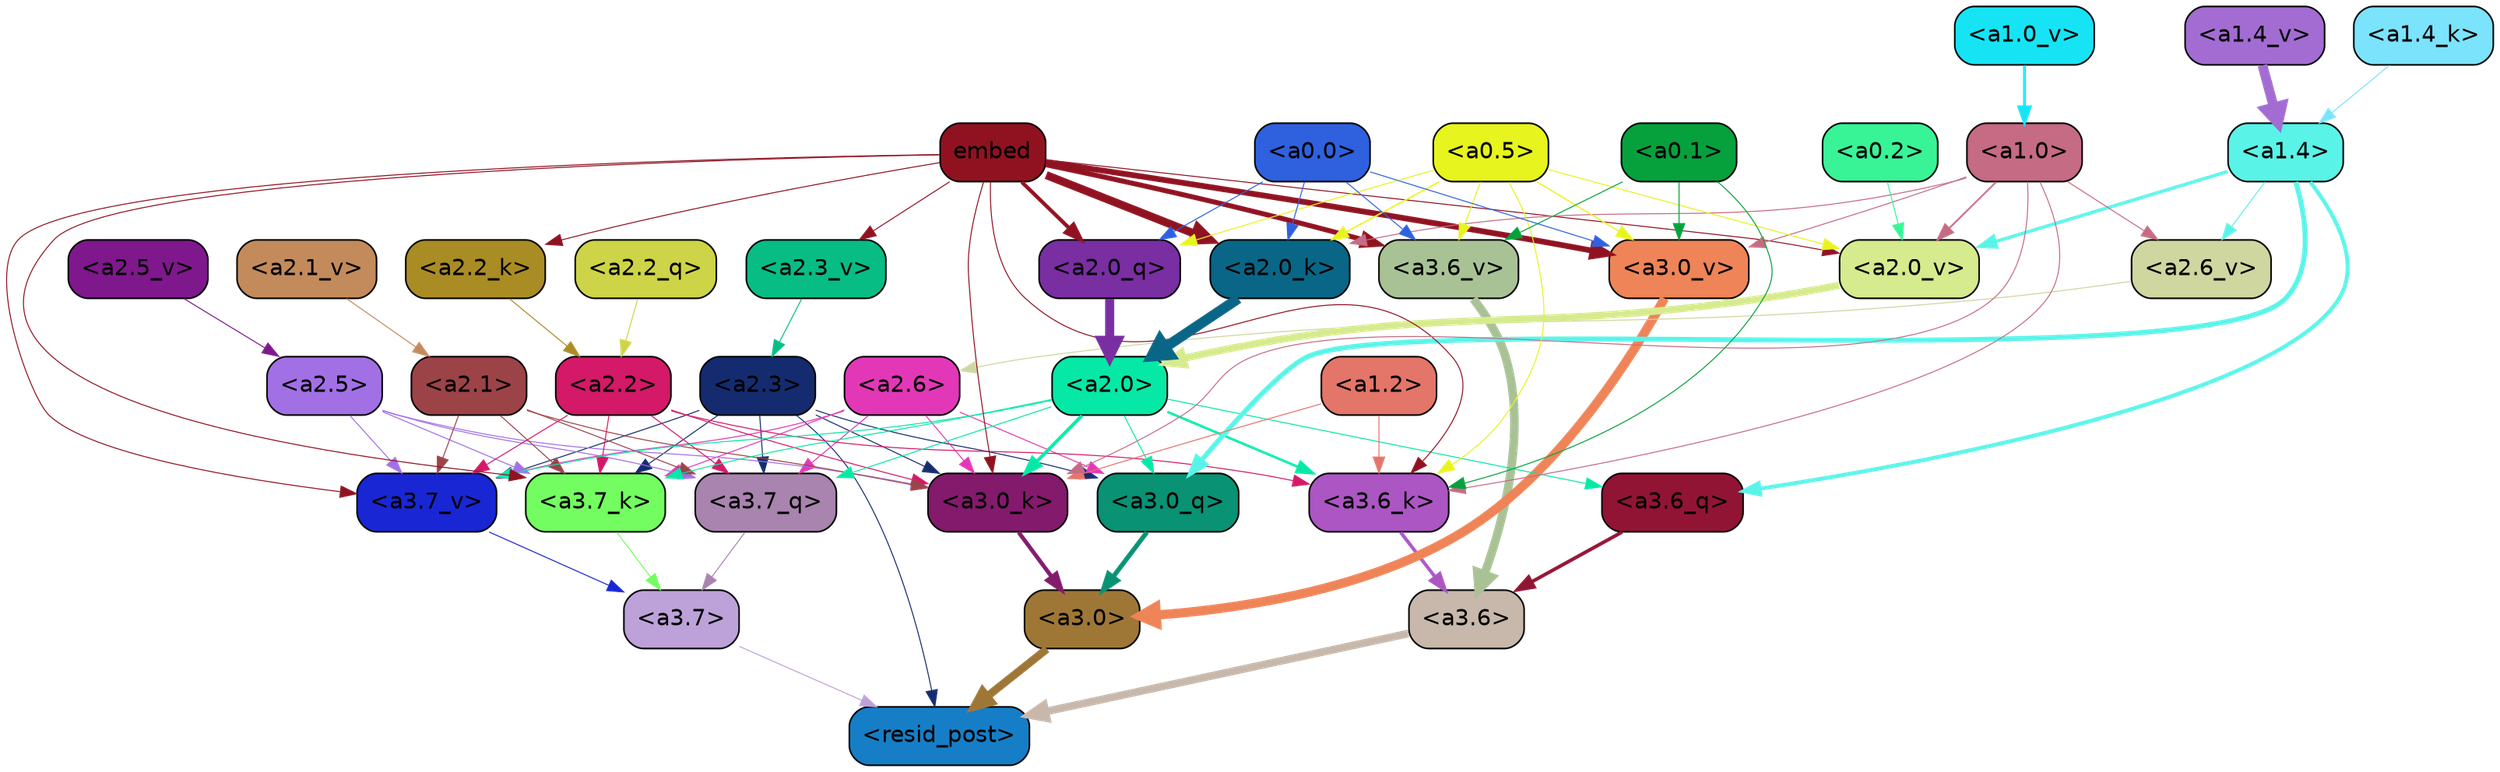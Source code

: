 strict digraph "" {
	graph [bgcolor=transparent,
		layout=dot,
		overlap=false,
		splines=true
	];
	"<a3.7>"	[color=black,
		fillcolor="#bda2d9",
		fontname=Helvetica,
		shape=box,
		style="filled, rounded"];
	"<resid_post>"	[color=black,
		fillcolor="#167ec7",
		fontname=Helvetica,
		shape=box,
		style="filled, rounded"];
	"<a3.7>" -> "<resid_post>"	[color="#bda2d9",
		penwidth=0.6];
	"<a3.6>"	[color=black,
		fillcolor="#c7b8ab",
		fontname=Helvetica,
		shape=box,
		style="filled, rounded"];
	"<a3.6>" -> "<resid_post>"	[color="#c7b8ab",
		penwidth=4.7534414529800415];
	"<a3.0>"	[color=black,
		fillcolor="#9e7737",
		fontname=Helvetica,
		shape=box,
		style="filled, rounded"];
	"<a3.0>" -> "<resid_post>"	[color="#9e7737",
		penwidth=4.898576855659485];
	"<a2.3>"	[color=black,
		fillcolor="#142c6f",
		fontname=Helvetica,
		shape=box,
		style="filled, rounded"];
	"<a2.3>" -> "<resid_post>"	[color="#142c6f",
		penwidth=0.6];
	"<a3.7_q>"	[color=black,
		fillcolor="#a884ae",
		fontname=Helvetica,
		shape=box,
		style="filled, rounded"];
	"<a2.3>" -> "<a3.7_q>"	[color="#142c6f",
		penwidth=0.6];
	"<a3.0_q>"	[color=black,
		fillcolor="#099273",
		fontname=Helvetica,
		shape=box,
		style="filled, rounded"];
	"<a2.3>" -> "<a3.0_q>"	[color="#142c6f",
		penwidth=0.6];
	"<a3.7_k>"	[color=black,
		fillcolor="#73fd61",
		fontname=Helvetica,
		shape=box,
		style="filled, rounded"];
	"<a2.3>" -> "<a3.7_k>"	[color="#142c6f",
		penwidth=0.6];
	"<a3.0_k>"	[color=black,
		fillcolor="#831a6c",
		fontname=Helvetica,
		shape=box,
		style="filled, rounded"];
	"<a2.3>" -> "<a3.0_k>"	[color="#142c6f",
		penwidth=0.6];
	"<a3.7_v>"	[color=black,
		fillcolor="#1926d4",
		fontname=Helvetica,
		shape=box,
		style="filled, rounded"];
	"<a2.3>" -> "<a3.7_v>"	[color="#142c6f",
		penwidth=0.6];
	"<a3.7_q>" -> "<a3.7>"	[color="#a884ae",
		penwidth=0.6];
	"<a3.6_q>"	[color=black,
		fillcolor="#921434",
		fontname=Helvetica,
		shape=box,
		style="filled, rounded"];
	"<a3.6_q>" -> "<a3.6>"	[color="#921434",
		penwidth=2.160832464694977];
	"<a3.0_q>" -> "<a3.0>"	[color="#099273",
		penwidth=2.870753765106201];
	"<a3.7_k>" -> "<a3.7>"	[color="#73fd61",
		penwidth=0.6];
	"<a3.6_k>"	[color=black,
		fillcolor="#ab56c3",
		fontname=Helvetica,
		shape=box,
		style="filled, rounded"];
	"<a3.6_k>" -> "<a3.6>"	[color="#ab56c3",
		penwidth=2.13908451795578];
	"<a3.0_k>" -> "<a3.0>"	[color="#831a6c",
		penwidth=2.520303964614868];
	"<a3.7_v>" -> "<a3.7>"	[color="#1926d4",
		penwidth=0.6];
	"<a3.6_v>"	[color=black,
		fillcolor="#a8c295",
		fontname=Helvetica,
		shape=box,
		style="filled, rounded"];
	"<a3.6_v>" -> "<a3.6>"	[color="#a8c295",
		penwidth=5.297133803367615];
	"<a3.0_v>"	[color=black,
		fillcolor="#ee8457",
		fontname=Helvetica,
		shape=box,
		style="filled, rounded"];
	"<a3.0_v>" -> "<a3.0>"	[color="#ee8457",
		penwidth=5.680712580680847];
	"<a2.6>"	[color=black,
		fillcolor="#e238b7",
		fontname=Helvetica,
		shape=box,
		style="filled, rounded"];
	"<a2.6>" -> "<a3.7_q>"	[color="#e238b7",
		penwidth=0.6];
	"<a2.6>" -> "<a3.0_q>"	[color="#e238b7",
		penwidth=0.6];
	"<a2.6>" -> "<a3.7_k>"	[color="#e238b7",
		penwidth=0.6];
	"<a2.6>" -> "<a3.0_k>"	[color="#e238b7",
		penwidth=0.6];
	"<a2.6>" -> "<a3.7_v>"	[color="#e238b7",
		penwidth=0.6];
	"<a2.5>"	[color=black,
		fillcolor="#a270e5",
		fontname=Helvetica,
		shape=box,
		style="filled, rounded"];
	"<a2.5>" -> "<a3.7_q>"	[color="#a270e5",
		penwidth=0.6];
	"<a2.5>" -> "<a3.7_k>"	[color="#a270e5",
		penwidth=0.6];
	"<a2.5>" -> "<a3.0_k>"	[color="#a270e5",
		penwidth=0.6];
	"<a2.5>" -> "<a3.7_v>"	[color="#a270e5",
		penwidth=0.6];
	"<a2.2>"	[color=black,
		fillcolor="#d31967",
		fontname=Helvetica,
		shape=box,
		style="filled, rounded"];
	"<a2.2>" -> "<a3.7_q>"	[color="#d31967",
		penwidth=0.6];
	"<a2.2>" -> "<a3.7_k>"	[color="#d31967",
		penwidth=0.6];
	"<a2.2>" -> "<a3.6_k>"	[color="#d31967",
		penwidth=0.6];
	"<a2.2>" -> "<a3.0_k>"	[color="#d31967",
		penwidth=0.6];
	"<a2.2>" -> "<a3.7_v>"	[color="#d31967",
		penwidth=0.6];
	"<a2.1>"	[color=black,
		fillcolor="#9c4348",
		fontname=Helvetica,
		shape=box,
		style="filled, rounded"];
	"<a2.1>" -> "<a3.7_q>"	[color="#9c4348",
		penwidth=0.6];
	"<a2.1>" -> "<a3.7_k>"	[color="#9c4348",
		penwidth=0.6];
	"<a2.1>" -> "<a3.0_k>"	[color="#9c4348",
		penwidth=0.6];
	"<a2.1>" -> "<a3.7_v>"	[color="#9c4348",
		penwidth=0.6];
	"<a2.0>"	[color=black,
		fillcolor="#06e8a6",
		fontname=Helvetica,
		shape=box,
		style="filled, rounded"];
	"<a2.0>" -> "<a3.7_q>"	[color="#06e8a6",
		penwidth=0.6];
	"<a2.0>" -> "<a3.6_q>"	[color="#06e8a6",
		penwidth=0.6];
	"<a2.0>" -> "<a3.0_q>"	[color="#06e8a6",
		penwidth=0.6];
	"<a2.0>" -> "<a3.7_k>"	[color="#06e8a6",
		penwidth=0.6];
	"<a2.0>" -> "<a3.6_k>"	[color="#06e8a6",
		penwidth=1.4807794839143753];
	"<a2.0>" -> "<a3.0_k>"	[color="#06e8a6",
		penwidth=2.095262974500656];
	"<a2.0>" -> "<a3.7_v>"	[color="#06e8a6",
		penwidth=0.6];
	"<a1.4>"	[color=black,
		fillcolor="#5af3e7",
		fontname=Helvetica,
		shape=box,
		style="filled, rounded"];
	"<a1.4>" -> "<a3.6_q>"	[color="#5af3e7",
		penwidth=2.425799250602722];
	"<a1.4>" -> "<a3.0_q>"	[color="#5af3e7",
		penwidth=3.0341034531593323];
	"<a2.6_v>"	[color=black,
		fillcolor="#cfd69f",
		fontname=Helvetica,
		shape=box,
		style="filled, rounded"];
	"<a1.4>" -> "<a2.6_v>"	[color="#5af3e7",
		penwidth=0.6];
	"<a2.0_v>"	[color=black,
		fillcolor="#d6ea8e",
		fontname=Helvetica,
		shape=box,
		style="filled, rounded"];
	"<a1.4>" -> "<a2.0_v>"	[color="#5af3e7",
		penwidth=2.007302835583687];
	embed	[color=black,
		fillcolor="#901221",
		fontname=Helvetica,
		shape=box,
		style="filled, rounded"];
	embed -> "<a3.7_k>"	[color="#901221",
		penwidth=0.6];
	embed -> "<a3.6_k>"	[color="#901221",
		penwidth=0.6];
	embed -> "<a3.0_k>"	[color="#901221",
		penwidth=0.6];
	embed -> "<a3.7_v>"	[color="#901221",
		penwidth=0.6];
	embed -> "<a3.6_v>"	[color="#901221",
		penwidth=3.067279100418091];
	embed -> "<a3.0_v>"	[color="#901221",
		penwidth=3.5202720761299133];
	"<a2.0_q>"	[color=black,
		fillcolor="#792ea2",
		fontname=Helvetica,
		shape=box,
		style="filled, rounded"];
	embed -> "<a2.0_q>"	[color="#901221",
		penwidth=2.339468687772751];
	"<a2.2_k>"	[color=black,
		fillcolor="#a98c24",
		fontname=Helvetica,
		shape=box,
		style="filled, rounded"];
	embed -> "<a2.2_k>"	[color="#901221",
		penwidth=0.6];
	"<a2.0_k>"	[color=black,
		fillcolor="#0a6686",
		fontname=Helvetica,
		shape=box,
		style="filled, rounded"];
	embed -> "<a2.0_k>"	[color="#901221",
		penwidth=4.9759310483932495];
	"<a2.3_v>"	[color=black,
		fillcolor="#07bd83",
		fontname=Helvetica,
		shape=box,
		style="filled, rounded"];
	embed -> "<a2.3_v>"	[color="#901221",
		penwidth=0.6];
	embed -> "<a2.0_v>"	[color="#901221",
		penwidth=0.6];
	"<a1.2>"	[color=black,
		fillcolor="#e47569",
		fontname=Helvetica,
		shape=box,
		style="filled, rounded"];
	"<a1.2>" -> "<a3.6_k>"	[color="#e47569",
		penwidth=0.6];
	"<a1.2>" -> "<a3.0_k>"	[color="#e47569",
		penwidth=0.6];
	"<a1.0>"	[color=black,
		fillcolor="#c56b83",
		fontname=Helvetica,
		shape=box,
		style="filled, rounded"];
	"<a1.0>" -> "<a3.6_k>"	[color="#c56b83",
		penwidth=0.6];
	"<a1.0>" -> "<a3.0_k>"	[color="#c56b83",
		penwidth=0.6];
	"<a1.0>" -> "<a3.0_v>"	[color="#c56b83",
		penwidth=0.6];
	"<a1.0>" -> "<a2.0_k>"	[color="#c56b83",
		penwidth=0.6];
	"<a1.0>" -> "<a2.6_v>"	[color="#c56b83",
		penwidth=0.6];
	"<a1.0>" -> "<a2.0_v>"	[color="#c56b83",
		penwidth=1.0943371653556824];
	"<a0.5>"	[color=black,
		fillcolor="#e7f41d",
		fontname=Helvetica,
		shape=box,
		style="filled, rounded"];
	"<a0.5>" -> "<a3.6_k>"	[color="#e7f41d",
		penwidth=0.6];
	"<a0.5>" -> "<a3.6_v>"	[color="#e7f41d",
		penwidth=0.6];
	"<a0.5>" -> "<a3.0_v>"	[color="#e7f41d",
		penwidth=0.764040544629097];
	"<a0.5>" -> "<a2.0_q>"	[color="#e7f41d",
		penwidth=0.6];
	"<a0.5>" -> "<a2.0_k>"	[color="#e7f41d",
		penwidth=0.8956001400947571];
	"<a0.5>" -> "<a2.0_v>"	[color="#e7f41d",
		penwidth=0.6];
	"<a0.1>"	[color=black,
		fillcolor="#06a13c",
		fontname=Helvetica,
		shape=box,
		style="filled, rounded"];
	"<a0.1>" -> "<a3.6_k>"	[color="#06a13c",
		penwidth=0.6];
	"<a0.1>" -> "<a3.6_v>"	[color="#06a13c",
		penwidth=0.6];
	"<a0.1>" -> "<a3.0_v>"	[color="#06a13c",
		penwidth=0.6];
	"<a0.0>"	[color=black,
		fillcolor="#2f61df",
		fontname=Helvetica,
		shape=box,
		style="filled, rounded"];
	"<a0.0>" -> "<a3.6_v>"	[color="#2f61df",
		penwidth=0.6];
	"<a0.0>" -> "<a3.0_v>"	[color="#2f61df",
		penwidth=0.6];
	"<a0.0>" -> "<a2.0_q>"	[color="#2f61df",
		penwidth=0.6];
	"<a0.0>" -> "<a2.0_k>"	[color="#2f61df",
		penwidth=0.6];
	"<a2.2_q>"	[color=black,
		fillcolor="#cdd447",
		fontname=Helvetica,
		shape=box,
		style="filled, rounded"];
	"<a2.2_q>" -> "<a2.2>"	[color="#cdd447",
		penwidth=0.6];
	"<a2.0_q>" -> "<a2.0>"	[color="#792ea2",
		penwidth=5.606565475463867];
	"<a2.2_k>" -> "<a2.2>"	[color="#a98c24",
		penwidth=0.6];
	"<a2.0_k>" -> "<a2.0>"	[color="#0a6686",
		penwidth=6.344284534454346];
	"<a2.6_v>" -> "<a2.6>"	[color="#cfd69f",
		penwidth=0.6];
	"<a2.5_v>"	[color=black,
		fillcolor="#7e188c",
		fontname=Helvetica,
		shape=box,
		style="filled, rounded"];
	"<a2.5_v>" -> "<a2.5>"	[color="#7e188c",
		penwidth=0.6];
	"<a2.3_v>" -> "<a2.3>"	[color="#07bd83",
		penwidth=0.6];
	"<a2.1_v>"	[color=black,
		fillcolor="#c38b5c",
		fontname=Helvetica,
		shape=box,
		style="filled, rounded"];
	"<a2.1_v>" -> "<a2.1>"	[color="#c38b5c",
		penwidth=0.6];
	"<a2.0_v>" -> "<a2.0>"	[color="#d6ea8e",
		penwidth=4.422677040100098];
	"<a0.2>"	[color=black,
		fillcolor="#38f497",
		fontname=Helvetica,
		shape=box,
		style="filled, rounded"];
	"<a0.2>" -> "<a2.0_v>"	[color="#38f497",
		penwidth=0.6];
	"<a1.4_k>"	[color=black,
		fillcolor="#7ce3fd",
		fontname=Helvetica,
		shape=box,
		style="filled, rounded"];
	"<a1.4_k>" -> "<a1.4>"	[color="#7ce3fd",
		penwidth=0.6];
	"<a1.4_v>"	[color=black,
		fillcolor="#a36cd3",
		fontname=Helvetica,
		shape=box,
		style="filled, rounded"];
	"<a1.4_v>" -> "<a1.4>"	[color="#a36cd3",
		penwidth=6.0194467306137085];
	"<a1.0_v>"	[color=black,
		fillcolor="#16e4f5",
		fontname=Helvetica,
		shape=box,
		style="filled, rounded"];
	"<a1.0_v>" -> "<a1.0>"	[color="#16e4f5",
		penwidth=1.738280937075615];
}
